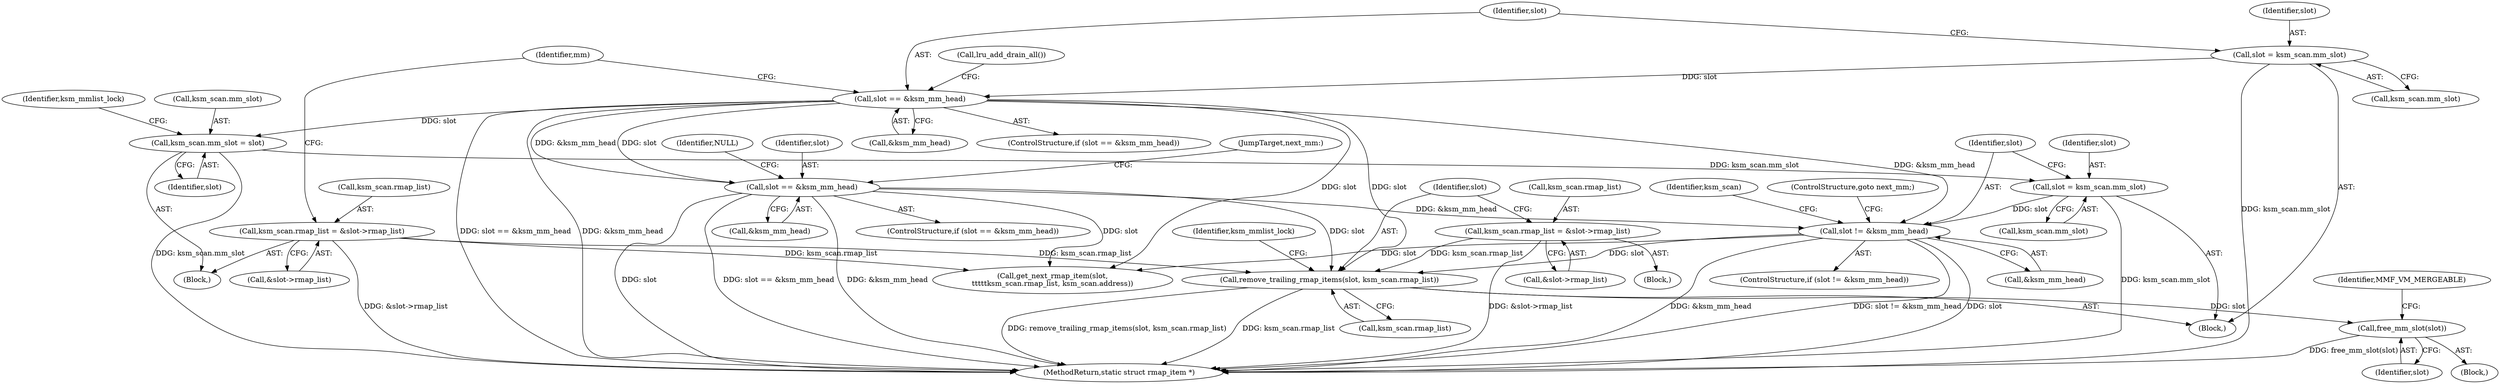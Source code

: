 digraph "0_linux_2b472611a32a72f4a118c069c2d62a1a3f087afd@API" {
"1000350" [label="(Call,remove_trailing_rmap_items(slot, ksm_scan.rmap_list))"];
"1000147" [label="(Call,slot == &ksm_mm_head)"];
"1000126" [label="(Call,slot == &ksm_mm_head)"];
"1000120" [label="(Call,slot = ksm_scan.mm_slot)"];
"1000409" [label="(Call,slot != &ksm_mm_head)"];
"1000403" [label="(Call,slot = ksm_scan.mm_slot)"];
"1000138" [label="(Call,ksm_scan.mm_slot = slot)"];
"1000342" [label="(Call,ksm_scan.rmap_list = &slot->rmap_list)"];
"1000159" [label="(Call,ksm_scan.rmap_list = &slot->rmap_list)"];
"1000378" [label="(Call,free_mm_slot(slot))"];
"1000336" [label="(Block,)"];
"1000409" [label="(Call,slot != &ksm_mm_head)"];
"1000378" [label="(Call,free_mm_slot(slot))"];
"1000289" [label="(Call,get_next_rmap_item(slot,\n\t\t\t\t\tksm_scan.rmap_list, ksm_scan.address))"];
"1000128" [label="(Call,&ksm_mm_head)"];
"1000168" [label="(Identifier,mm)"];
"1000420" [label="(MethodReturn,static struct rmap_item *)"];
"1000411" [label="(Call,&ksm_mm_head)"];
"1000416" [label="(Identifier,ksm_scan)"];
"1000343" [label="(Call,ksm_scan.rmap_list)"];
"1000342" [label="(Call,ksm_scan.rmap_list = &slot->rmap_list)"];
"1000152" [label="(Identifier,NULL)"];
"1000125" [label="(ControlStructure,if (slot == &ksm_mm_head))"];
"1000381" [label="(Identifier,MMF_VM_MERGEABLE)"];
"1000159" [label="(Call,ksm_scan.rmap_list = &slot->rmap_list)"];
"1000357" [label="(Identifier,ksm_mmlist_lock)"];
"1000120" [label="(Call,slot = ksm_scan.mm_slot)"];
"1000142" [label="(Identifier,slot)"];
"1000145" [label="(Identifier,ksm_mmlist_lock)"];
"1000408" [label="(ControlStructure,if (slot != &ksm_mm_head))"];
"1000138" [label="(Call,ksm_scan.mm_slot = slot)"];
"1000127" [label="(Identifier,slot)"];
"1000126" [label="(Call,slot == &ksm_mm_head)"];
"1000410" [label="(Identifier,slot)"];
"1000130" [label="(Block,)"];
"1000364" [label="(Block,)"];
"1000107" [label="(Block,)"];
"1000413" [label="(ControlStructure,goto next_mm;)"];
"1000405" [label="(Call,ksm_scan.mm_slot)"];
"1000146" [label="(ControlStructure,if (slot == &ksm_mm_head))"];
"1000351" [label="(Identifier,slot)"];
"1000121" [label="(Identifier,slot)"];
"1000139" [label="(Call,ksm_scan.mm_slot)"];
"1000352" [label="(Call,ksm_scan.rmap_list)"];
"1000346" [label="(Call,&slot->rmap_list)"];
"1000148" [label="(Identifier,slot)"];
"1000149" [label="(Call,&ksm_mm_head)"];
"1000153" [label="(JumpTarget,next_mm:)"];
"1000163" [label="(Call,&slot->rmap_list)"];
"1000350" [label="(Call,remove_trailing_rmap_items(slot, ksm_scan.rmap_list))"];
"1000122" [label="(Call,ksm_scan.mm_slot)"];
"1000147" [label="(Call,slot == &ksm_mm_head)"];
"1000404" [label="(Identifier,slot)"];
"1000160" [label="(Call,ksm_scan.rmap_list)"];
"1000131" [label="(Call,lru_add_drain_all())"];
"1000379" [label="(Identifier,slot)"];
"1000403" [label="(Call,slot = ksm_scan.mm_slot)"];
"1000350" -> "1000107"  [label="AST: "];
"1000350" -> "1000352"  [label="CFG: "];
"1000351" -> "1000350"  [label="AST: "];
"1000352" -> "1000350"  [label="AST: "];
"1000357" -> "1000350"  [label="CFG: "];
"1000350" -> "1000420"  [label="DDG: remove_trailing_rmap_items(slot, ksm_scan.rmap_list)"];
"1000350" -> "1000420"  [label="DDG: ksm_scan.rmap_list"];
"1000147" -> "1000350"  [label="DDG: slot"];
"1000126" -> "1000350"  [label="DDG: slot"];
"1000409" -> "1000350"  [label="DDG: slot"];
"1000342" -> "1000350"  [label="DDG: ksm_scan.rmap_list"];
"1000159" -> "1000350"  [label="DDG: ksm_scan.rmap_list"];
"1000350" -> "1000378"  [label="DDG: slot"];
"1000147" -> "1000146"  [label="AST: "];
"1000147" -> "1000149"  [label="CFG: "];
"1000148" -> "1000147"  [label="AST: "];
"1000149" -> "1000147"  [label="AST: "];
"1000152" -> "1000147"  [label="CFG: "];
"1000153" -> "1000147"  [label="CFG: "];
"1000147" -> "1000420"  [label="DDG: &ksm_mm_head"];
"1000147" -> "1000420"  [label="DDG: slot"];
"1000147" -> "1000420"  [label="DDG: slot == &ksm_mm_head"];
"1000126" -> "1000147"  [label="DDG: slot"];
"1000126" -> "1000147"  [label="DDG: &ksm_mm_head"];
"1000147" -> "1000289"  [label="DDG: slot"];
"1000147" -> "1000409"  [label="DDG: &ksm_mm_head"];
"1000126" -> "1000125"  [label="AST: "];
"1000126" -> "1000128"  [label="CFG: "];
"1000127" -> "1000126"  [label="AST: "];
"1000128" -> "1000126"  [label="AST: "];
"1000131" -> "1000126"  [label="CFG: "];
"1000168" -> "1000126"  [label="CFG: "];
"1000126" -> "1000420"  [label="DDG: slot == &ksm_mm_head"];
"1000126" -> "1000420"  [label="DDG: &ksm_mm_head"];
"1000120" -> "1000126"  [label="DDG: slot"];
"1000126" -> "1000138"  [label="DDG: slot"];
"1000126" -> "1000289"  [label="DDG: slot"];
"1000126" -> "1000409"  [label="DDG: &ksm_mm_head"];
"1000120" -> "1000107"  [label="AST: "];
"1000120" -> "1000122"  [label="CFG: "];
"1000121" -> "1000120"  [label="AST: "];
"1000122" -> "1000120"  [label="AST: "];
"1000127" -> "1000120"  [label="CFG: "];
"1000120" -> "1000420"  [label="DDG: ksm_scan.mm_slot"];
"1000409" -> "1000408"  [label="AST: "];
"1000409" -> "1000411"  [label="CFG: "];
"1000410" -> "1000409"  [label="AST: "];
"1000411" -> "1000409"  [label="AST: "];
"1000413" -> "1000409"  [label="CFG: "];
"1000416" -> "1000409"  [label="CFG: "];
"1000409" -> "1000420"  [label="DDG: &ksm_mm_head"];
"1000409" -> "1000420"  [label="DDG: slot != &ksm_mm_head"];
"1000409" -> "1000420"  [label="DDG: slot"];
"1000409" -> "1000289"  [label="DDG: slot"];
"1000403" -> "1000409"  [label="DDG: slot"];
"1000403" -> "1000107"  [label="AST: "];
"1000403" -> "1000405"  [label="CFG: "];
"1000404" -> "1000403"  [label="AST: "];
"1000405" -> "1000403"  [label="AST: "];
"1000410" -> "1000403"  [label="CFG: "];
"1000403" -> "1000420"  [label="DDG: ksm_scan.mm_slot"];
"1000138" -> "1000403"  [label="DDG: ksm_scan.mm_slot"];
"1000138" -> "1000130"  [label="AST: "];
"1000138" -> "1000142"  [label="CFG: "];
"1000139" -> "1000138"  [label="AST: "];
"1000142" -> "1000138"  [label="AST: "];
"1000145" -> "1000138"  [label="CFG: "];
"1000138" -> "1000420"  [label="DDG: ksm_scan.mm_slot"];
"1000342" -> "1000336"  [label="AST: "];
"1000342" -> "1000346"  [label="CFG: "];
"1000343" -> "1000342"  [label="AST: "];
"1000346" -> "1000342"  [label="AST: "];
"1000351" -> "1000342"  [label="CFG: "];
"1000342" -> "1000420"  [label="DDG: &slot->rmap_list"];
"1000159" -> "1000130"  [label="AST: "];
"1000159" -> "1000163"  [label="CFG: "];
"1000160" -> "1000159"  [label="AST: "];
"1000163" -> "1000159"  [label="AST: "];
"1000168" -> "1000159"  [label="CFG: "];
"1000159" -> "1000420"  [label="DDG: &slot->rmap_list"];
"1000159" -> "1000289"  [label="DDG: ksm_scan.rmap_list"];
"1000378" -> "1000364"  [label="AST: "];
"1000378" -> "1000379"  [label="CFG: "];
"1000379" -> "1000378"  [label="AST: "];
"1000381" -> "1000378"  [label="CFG: "];
"1000378" -> "1000420"  [label="DDG: free_mm_slot(slot)"];
}
